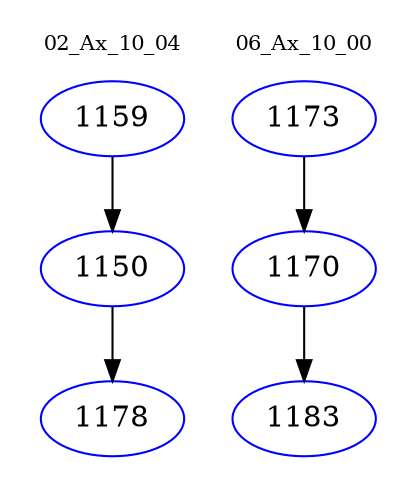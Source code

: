 digraph{
subgraph cluster_0 {
color = white
label = "02_Ax_10_04";
fontsize=10;
T0_1159 [label="1159", color="blue"]
T0_1159 -> T0_1150 [color="black"]
T0_1150 [label="1150", color="blue"]
T0_1150 -> T0_1178 [color="black"]
T0_1178 [label="1178", color="blue"]
}
subgraph cluster_1 {
color = white
label = "06_Ax_10_00";
fontsize=10;
T1_1173 [label="1173", color="blue"]
T1_1173 -> T1_1170 [color="black"]
T1_1170 [label="1170", color="blue"]
T1_1170 -> T1_1183 [color="black"]
T1_1183 [label="1183", color="blue"]
}
}
